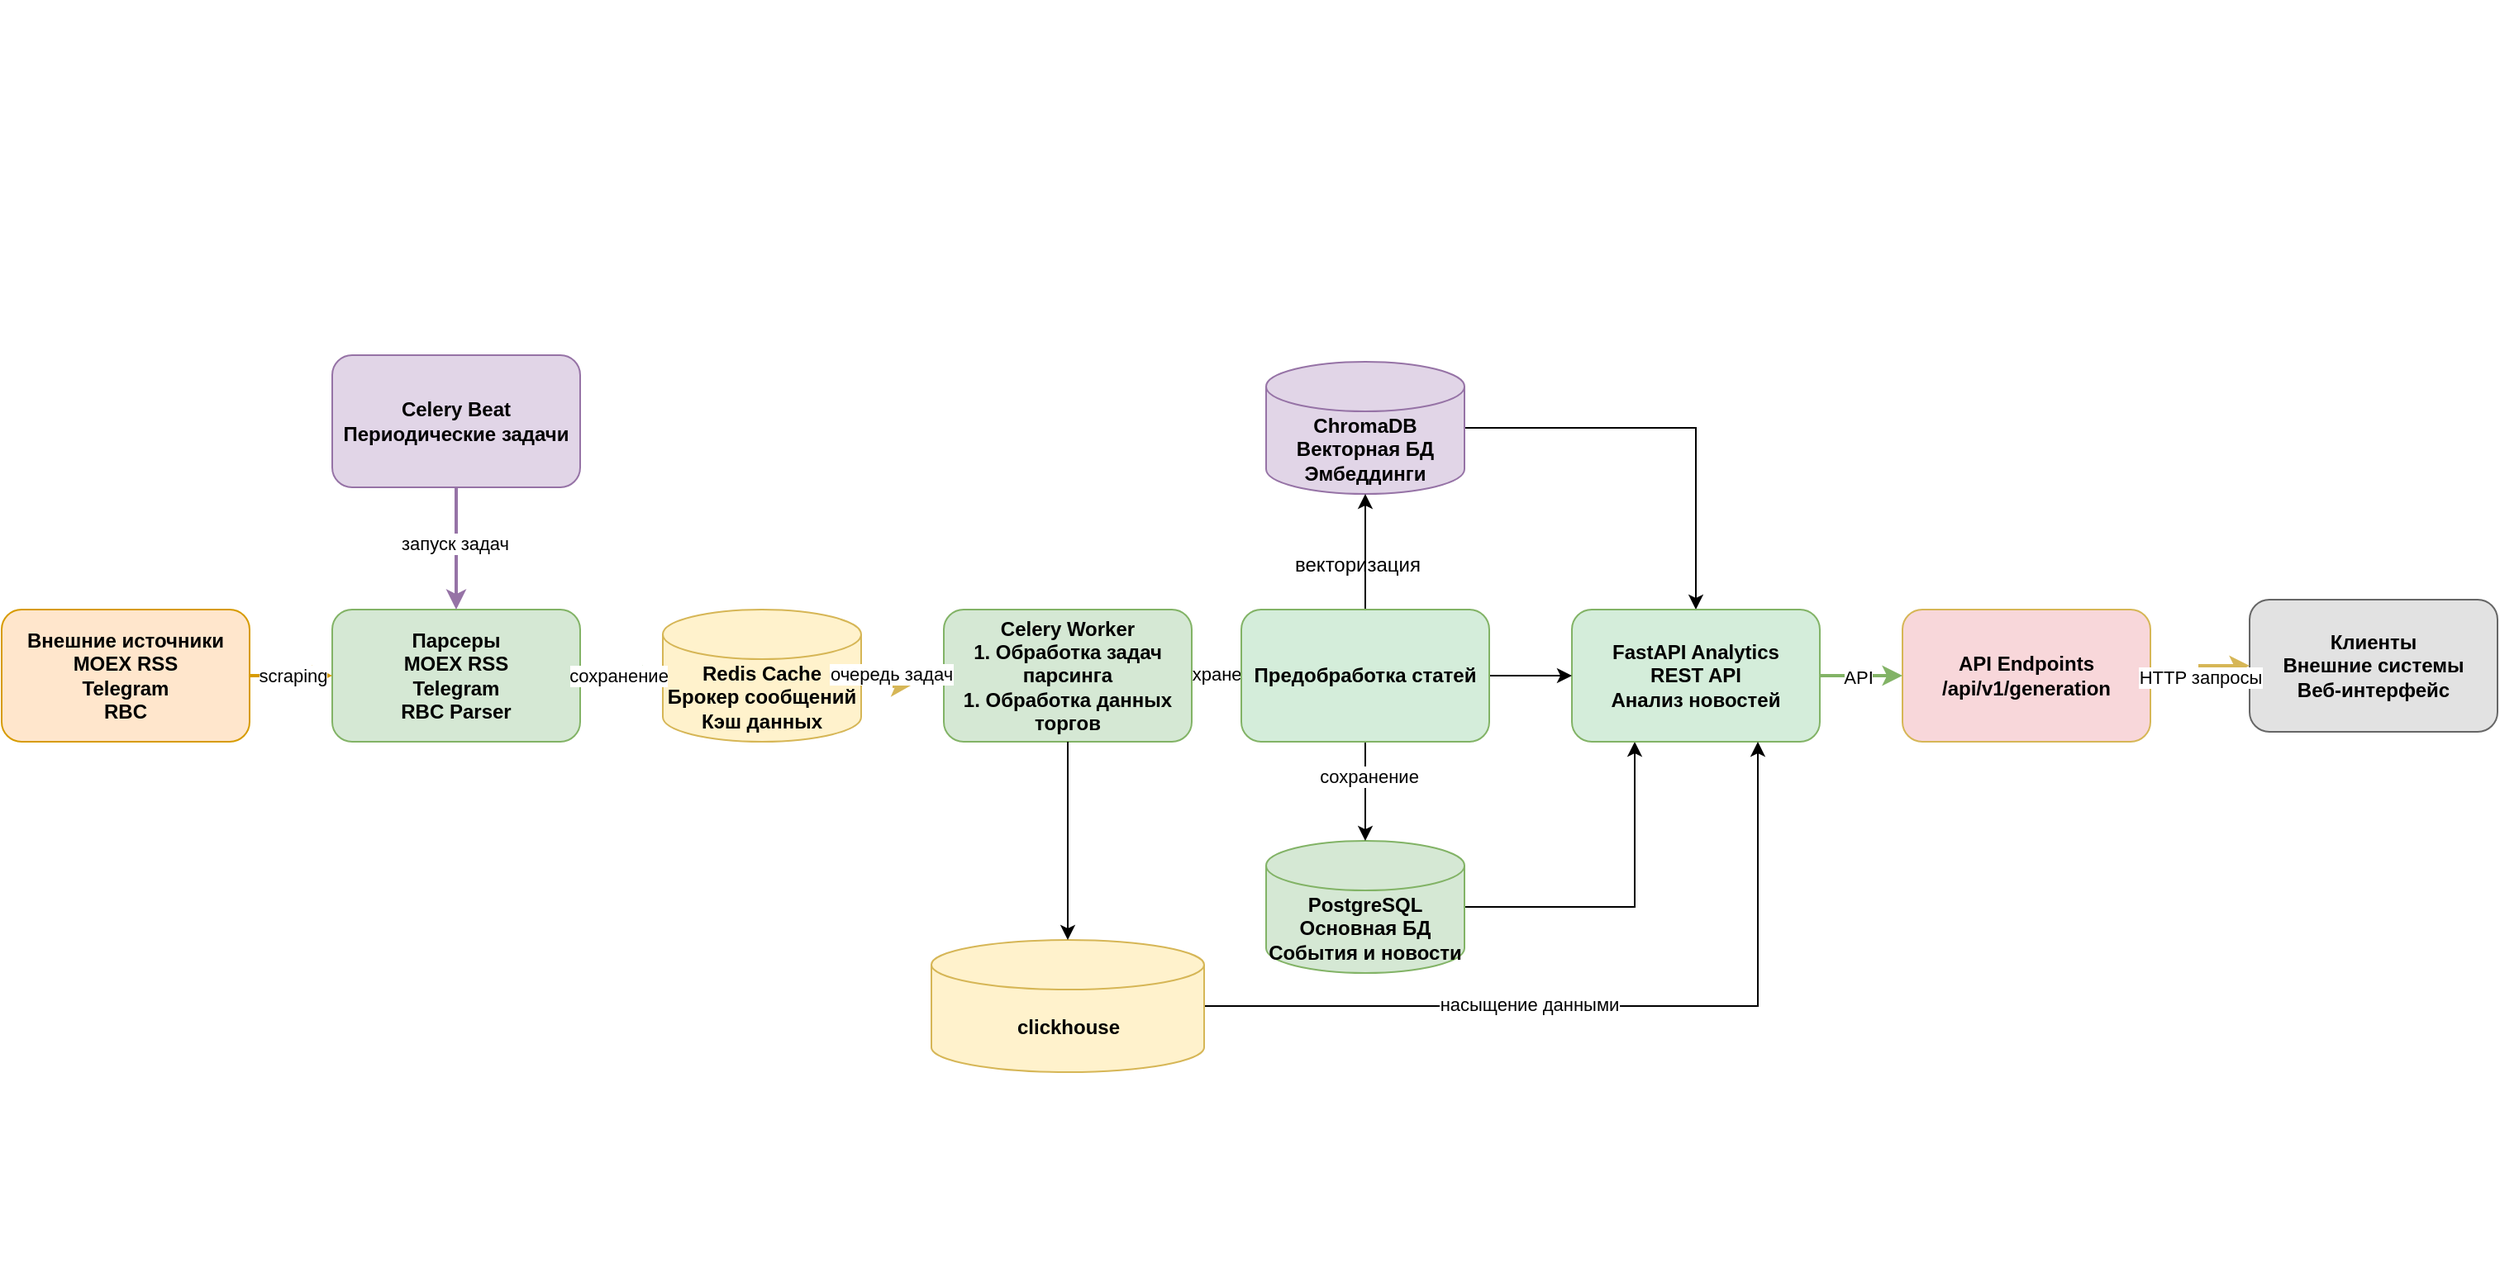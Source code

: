<mxfile version="28.2.5">
  <diagram name="Архитектурная схема FINAM Hack" id="arch-diagram">
    <mxGraphModel dx="2891" dy="948" grid="1" gridSize="10" guides="1" tooltips="1" connect="1" arrows="1" fold="1" page="1" pageScale="1" pageWidth="1169" pageHeight="827" math="0" shadow="0">
      <root>
        <mxCell id="0" />
        <mxCell id="1" parent="0" />
        <mxCell id="title" value="Архитектурная схема FINAM Hack" style="text;html=1;strokeColor=none;fillColor=none;align=center;verticalAlign=middle;whiteSpace=wrap;rounded=0;fontSize=24;fontStyle=1;fontColor=#FFFFFF;" parent="1" vertex="1">
          <mxGeometry x="400" y="20" width="400" height="40" as="geometry" />
        </mxCell>
        <mxCell id="external-sources" value="Внешние источники&#xa;MOEX RSS&#xa;Telegram&#xa;RBC" style="rounded=1;whiteSpace=wrap;html=1;fillColor=#FFE6CC;strokeColor=#D79B00;fontSize=12;fontStyle=1;" parent="1" vertex="1">
          <mxGeometry x="-310" y="380" width="150" height="80" as="geometry" />
        </mxCell>
        <mxCell id="celery-beat" value="Celery Beat&lt;br&gt;Периодические задачи" style="rounded=1;whiteSpace=wrap;html=1;fillColor=#E1D5E7;strokeColor=#9673A6;fontSize=12;fontStyle=1;" parent="1" vertex="1">
          <mxGeometry x="-110" y="226" width="150" height="80" as="geometry" />
        </mxCell>
        <mxCell id="parsers" value="Парсеры&#xa;MOEX RSS&#xa;Telegram&#xa;RBC Parser" style="rounded=1;whiteSpace=wrap;html=1;fillColor=#D5E8D4;strokeColor=#82B366;fontSize=12;fontStyle=1;" parent="1" vertex="1">
          <mxGeometry x="-110" y="380" width="150" height="80" as="geometry" />
        </mxCell>
        <mxCell id="redis" value="Redis Cache&#xa;Брокер сообщений&#xa;Кэш данных" style="shape=cylinder3;whiteSpace=wrap;html=1;boundedLbl=1;backgroundOutline=1;size=15;fillColor=#FFF2CC;strokeColor=#D6B656;fontSize=12;fontStyle=1;" parent="1" vertex="1">
          <mxGeometry x="90" y="380" width="120" height="80" as="geometry" />
        </mxCell>
        <mxCell id="HcQdfvSC09fCUdWHCOZP-9" value="" style="edgeStyle=orthogonalEdgeStyle;rounded=0;orthogonalLoop=1;jettySize=auto;html=1;" edge="1" parent="1" source="celery-worker" target="HcQdfvSC09fCUdWHCOZP-1">
          <mxGeometry relative="1" as="geometry" />
        </mxCell>
        <mxCell id="HcQdfvSC09fCUdWHCOZP-10" value="Сохранение" style="edgeLabel;html=1;align=center;verticalAlign=middle;resizable=0;points=[];" vertex="1" connectable="0" parent="HcQdfvSC09fCUdWHCOZP-9">
          <mxGeometry x="-0.073" y="-1" relative="1" as="geometry">
            <mxPoint as="offset" />
          </mxGeometry>
        </mxCell>
        <mxCell id="celery-worker" value="Celery Worker&lt;br&gt;1. Обработка задач&lt;br&gt;парсинга&lt;br&gt;1. Обработка данных торгов" style="rounded=1;whiteSpace=wrap;html=1;fillColor=#D5E8D4;strokeColor=#82B366;fontSize=12;fontStyle=1;" parent="1" vertex="1">
          <mxGeometry x="260" y="380" width="150" height="80" as="geometry" />
        </mxCell>
        <mxCell id="HcQdfvSC09fCUdWHCOZP-18" style="edgeStyle=orthogonalEdgeStyle;rounded=0;orthogonalLoop=1;jettySize=auto;html=1;entryX=0.25;entryY=1;entryDx=0;entryDy=0;" edge="1" parent="1" source="postgres" target="fastapi">
          <mxGeometry relative="1" as="geometry">
            <Array as="points">
              <mxPoint x="678" y="560" />
              <mxPoint x="678" y="460" />
            </Array>
          </mxGeometry>
        </mxCell>
        <mxCell id="postgres" value="PostgreSQL&#xa;Основная БД&#xa;События и новости" style="shape=cylinder3;whiteSpace=wrap;html=1;boundedLbl=1;backgroundOutline=1;size=15;fillColor=#D5E8D4;strokeColor=#82B366;fontSize=12;fontStyle=1;" parent="1" vertex="1">
          <mxGeometry x="455" y="520" width="120" height="80" as="geometry" />
        </mxCell>
        <mxCell id="HcQdfvSC09fCUdWHCOZP-17" style="edgeStyle=orthogonalEdgeStyle;rounded=0;orthogonalLoop=1;jettySize=auto;html=1;" edge="1" parent="1" source="chroma" target="fastapi">
          <mxGeometry relative="1" as="geometry" />
        </mxCell>
        <mxCell id="chroma" value="ChromaDB&#xa;Векторная БД&#xa;Эмбеддинги" style="shape=cylinder3;whiteSpace=wrap;html=1;boundedLbl=1;backgroundOutline=1;size=15;fillColor=#E1D5E7;strokeColor=#9673A6;fontSize=12;fontStyle=1;" parent="1" vertex="1">
          <mxGeometry x="455" y="230" width="120" height="80" as="geometry" />
        </mxCell>
        <mxCell id="fastapi" value="FastAPI Analytics&#xa;REST API&#xa;Анализ новостей" style="rounded=1;whiteSpace=wrap;html=1;fillColor=#D4EDDA;strokeColor=#82B366;fontSize=12;fontStyle=1;" parent="1" vertex="1">
          <mxGeometry x="640" y="380" width="150" height="80" as="geometry" />
        </mxCell>
        <mxCell id="api-endpoints" value="API Endpoints&lt;br&gt;/api/v1/generation" style="rounded=1;whiteSpace=wrap;html=1;fillColor=#F8D7DA;strokeColor=#D6B656;fontSize=12;fontStyle=1;" parent="1" vertex="1">
          <mxGeometry x="840" y="380" width="150" height="80" as="geometry" />
        </mxCell>
        <mxCell id="clients" value="Клиенты&#xa;Внешние системы&#xa;Веб-интерфейс" style="rounded=1;whiteSpace=wrap;html=1;fillColor=#E2E2E2;strokeColor=#666666;fontSize=12;fontStyle=1;" parent="1" vertex="1">
          <mxGeometry x="1050" y="374" width="150" height="80" as="geometry" />
        </mxCell>
        <mxCell id="arrow1" style="edgeStyle=orthogonalEdgeStyle;rounded=0;orthogonalLoop=1;jettySize=auto;html=1;strokeWidth=2;strokeColor=#D79B00;exitX=1;exitY=0.5;exitDx=0;exitDy=0;" parent="1" source="external-sources" target="parsers" edge="1">
          <mxGeometry relative="1" as="geometry">
            <mxPoint x="-80" y="426" as="sourcePoint" />
          </mxGeometry>
        </mxCell>
        <mxCell id="label1" value="scraping" style="edgeLabel;html=1;align=center;verticalAlign=middle;resizable=0;points=[];" parent="arrow1" vertex="1" connectable="0">
          <mxGeometry x="-0.1" y="-1" relative="1" as="geometry">
            <mxPoint x="3" y="-1" as="offset" />
          </mxGeometry>
        </mxCell>
        <mxCell id="arrow2" style="edgeStyle=orthogonalEdgeStyle;rounded=0;orthogonalLoop=1;jettySize=auto;html=1;strokeWidth=2;strokeColor=#9673A6;" parent="1" source="celery-beat" target="parsers" edge="1">
          <mxGeometry relative="1" as="geometry" />
        </mxCell>
        <mxCell id="label2" value="запуск задач" style="edgeLabel;html=1;align=center;verticalAlign=middle;resizable=0;points=[];" parent="arrow2" vertex="1" connectable="0">
          <mxGeometry x="-0.1" y="-1" relative="1" as="geometry">
            <mxPoint as="offset" />
          </mxGeometry>
        </mxCell>
        <mxCell id="arrow3" style="edgeStyle=orthogonalEdgeStyle;rounded=0;orthogonalLoop=1;jettySize=auto;html=1;strokeWidth=2;strokeColor=#82B366;" parent="1" source="parsers" target="redis" edge="1">
          <mxGeometry relative="1" as="geometry" />
        </mxCell>
        <mxCell id="label3" value="сохранение" style="edgeLabel;html=1;align=center;verticalAlign=middle;resizable=0;points=[];" parent="arrow3" vertex="1" connectable="0">
          <mxGeometry x="-0.1" y="-1" relative="1" as="geometry">
            <mxPoint y="-1" as="offset" />
          </mxGeometry>
        </mxCell>
        <mxCell id="arrow4" style="edgeStyle=orthogonalEdgeStyle;rounded=0;orthogonalLoop=1;jettySize=auto;html=1;strokeWidth=2;strokeColor=#D6B656;" parent="1" source="redis" edge="1">
          <mxGeometry relative="1" as="geometry">
            <mxPoint x="240" y="426" as="targetPoint" />
          </mxGeometry>
        </mxCell>
        <mxCell id="label4" value="очередь задач" style="edgeLabel;html=1;align=center;verticalAlign=middle;resizable=0;points=[];" parent="arrow4" vertex="1" connectable="0">
          <mxGeometry x="-0.1" y="-1" relative="1" as="geometry">
            <mxPoint x="1" y="-2" as="offset" />
          </mxGeometry>
        </mxCell>
        <mxCell id="arrow8" style="edgeStyle=orthogonalEdgeStyle;rounded=0;orthogonalLoop=1;jettySize=auto;html=1;strokeWidth=2;strokeColor=#82B366;" parent="1" source="fastapi" target="api-endpoints" edge="1">
          <mxGeometry relative="1" as="geometry" />
        </mxCell>
        <mxCell id="label8" value="API" style="edgeLabel;html=1;align=center;verticalAlign=middle;resizable=0;points=[];" parent="arrow8" vertex="1" connectable="0">
          <mxGeometry x="-0.1" y="-1" relative="1" as="geometry">
            <mxPoint as="offset" />
          </mxGeometry>
        </mxCell>
        <mxCell id="arrow9" style="edgeStyle=orthogonalEdgeStyle;rounded=0;orthogonalLoop=1;jettySize=auto;html=1;strokeWidth=2;strokeColor=#D6B656;" parent="1" source="api-endpoints" target="clients" edge="1">
          <mxGeometry relative="1" as="geometry" />
        </mxCell>
        <mxCell id="label9" value="HTTP запросы" style="edgeLabel;html=1;align=center;verticalAlign=middle;resizable=0;points=[];" parent="arrow9" vertex="1" connectable="0">
          <mxGeometry x="-0.1" y="-1" relative="1" as="geometry">
            <mxPoint as="offset" />
          </mxGeometry>
        </mxCell>
        <mxCell id="ports-title" value="Порты сервисов:" style="text;html=1;strokeColor=none;fillColor=none;align=left;verticalAlign=middle;whiteSpace=wrap;rounded=0;fontSize=14;fontStyle=1;fontColor=#FFFFFF;" parent="1" vertex="1">
          <mxGeometry x="50" y="650" width="150" height="30" as="geometry" />
        </mxCell>
        <mxCell id="ports-list" value="• FastAPI: 8000&#xa;• PostgreSQL: 5432&#xa;• Redis: 6379&#xa;• ChromaDB: 8001" style="text;html=1;strokeColor=none;fillColor=none;align=left;verticalAlign=top;whiteSpace=wrap;rounded=0;fontSize=11;fontColor=#FFFFFF;" parent="1" vertex="1">
          <mxGeometry x="50" y="680" width="200" height="100" as="geometry" />
        </mxCell>
        <mxCell id="HcQdfvSC09fCUdWHCOZP-2" value="" style="edgeStyle=orthogonalEdgeStyle;rounded=0;orthogonalLoop=1;jettySize=auto;html=1;" edge="1" parent="1" source="HcQdfvSC09fCUdWHCOZP-1" target="fastapi">
          <mxGeometry relative="1" as="geometry" />
        </mxCell>
        <mxCell id="HcQdfvSC09fCUdWHCOZP-11" value="" style="edgeStyle=orthogonalEdgeStyle;rounded=0;orthogonalLoop=1;jettySize=auto;html=1;" edge="1" parent="1" source="HcQdfvSC09fCUdWHCOZP-1" target="chroma">
          <mxGeometry relative="1" as="geometry" />
        </mxCell>
        <mxCell id="HcQdfvSC09fCUdWHCOZP-15" value="" style="edgeStyle=orthogonalEdgeStyle;rounded=0;orthogonalLoop=1;jettySize=auto;html=1;" edge="1" parent="1" source="HcQdfvSC09fCUdWHCOZP-1" target="postgres">
          <mxGeometry relative="1" as="geometry" />
        </mxCell>
        <mxCell id="HcQdfvSC09fCUdWHCOZP-16" value="сохранение" style="edgeLabel;html=1;align=center;verticalAlign=middle;resizable=0;points=[];" vertex="1" connectable="0" parent="HcQdfvSC09fCUdWHCOZP-15">
          <mxGeometry x="-0.294" y="2" relative="1" as="geometry">
            <mxPoint as="offset" />
          </mxGeometry>
        </mxCell>
        <mxCell id="HcQdfvSC09fCUdWHCOZP-1" value="Предобработка статей" style="rounded=1;whiteSpace=wrap;html=1;fillColor=#D4EDDA;strokeColor=#82B366;fontSize=12;fontStyle=1;" vertex="1" parent="1">
          <mxGeometry x="440" y="380" width="150" height="80" as="geometry" />
        </mxCell>
        <mxCell id="HcQdfvSC09fCUdWHCOZP-12" value="векторизация" style="text;html=1;align=center;verticalAlign=middle;resizable=0;points=[];autosize=1;strokeColor=none;fillColor=none;" vertex="1" parent="1">
          <mxGeometry x="460" y="338" width="100" height="30" as="geometry" />
        </mxCell>
        <mxCell id="HcQdfvSC09fCUdWHCOZP-23" style="edgeStyle=orthogonalEdgeStyle;rounded=0;orthogonalLoop=1;jettySize=auto;html=1;entryX=0.75;entryY=1;entryDx=0;entryDy=0;" edge="1" parent="1" source="HcQdfvSC09fCUdWHCOZP-21" target="fastapi">
          <mxGeometry relative="1" as="geometry" />
        </mxCell>
        <mxCell id="HcQdfvSC09fCUdWHCOZP-24" value="насыщение данными" style="edgeLabel;html=1;align=center;verticalAlign=middle;resizable=0;points=[];" vertex="1" connectable="0" parent="HcQdfvSC09fCUdWHCOZP-23">
          <mxGeometry x="-0.209" y="1" relative="1" as="geometry">
            <mxPoint as="offset" />
          </mxGeometry>
        </mxCell>
        <mxCell id="HcQdfvSC09fCUdWHCOZP-21" value="clickhouse" style="shape=cylinder3;whiteSpace=wrap;html=1;boundedLbl=1;backgroundOutline=1;size=15;fillColor=#FFF2CC;strokeColor=#D6B656;fontSize=12;fontStyle=1;" vertex="1" parent="1">
          <mxGeometry x="252.5" y="580" width="165" height="80" as="geometry" />
        </mxCell>
        <mxCell id="HcQdfvSC09fCUdWHCOZP-22" style="edgeStyle=orthogonalEdgeStyle;rounded=0;orthogonalLoop=1;jettySize=auto;html=1;entryX=0.5;entryY=0;entryDx=0;entryDy=0;entryPerimeter=0;" edge="1" parent="1" source="celery-worker" target="HcQdfvSC09fCUdWHCOZP-21">
          <mxGeometry relative="1" as="geometry" />
        </mxCell>
      </root>
    </mxGraphModel>
  </diagram>
</mxfile>
